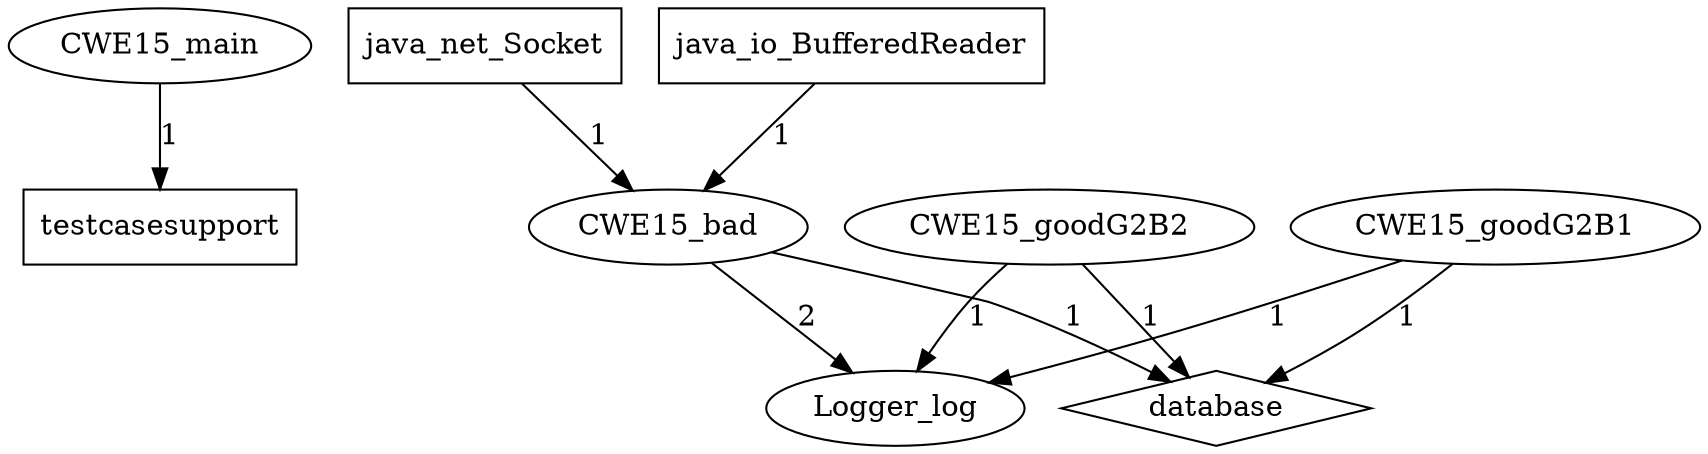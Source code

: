 digraph G{
    CWE15_main -> testcasesupport [label="1"];
    CWE15_bad -> database [label="1"];
    CWE15_goodG2B1 -> database [label="1"];
    java_net_Socket -> CWE15_bad [label="1"];
    CWE15_bad -> Logger_log [label="2"];
    CWE15_goodG2B2 -> Logger_log [label="1"];
    java_io_BufferedReader -> CWE15_bad [label="1"];
    CWE15_goodG2B1 -> Logger_log [label="1"];
    CWE15_goodG2B2 -> database [label="1"];


    database [shape=diamond];
    Logger_log [shape=ellipse];
    java_net_Socket [shape=box];
    CWE15_main [shape=ellipse];
    CWE15_bad [shape=ellipse];
    CWE15_goodG2B1 [shape=ellipse];
    testcasesupport [shape=box];
    java_io_BufferedReader [shape=box];
    CWE15_goodG2B2 [shape=ellipse];
}
